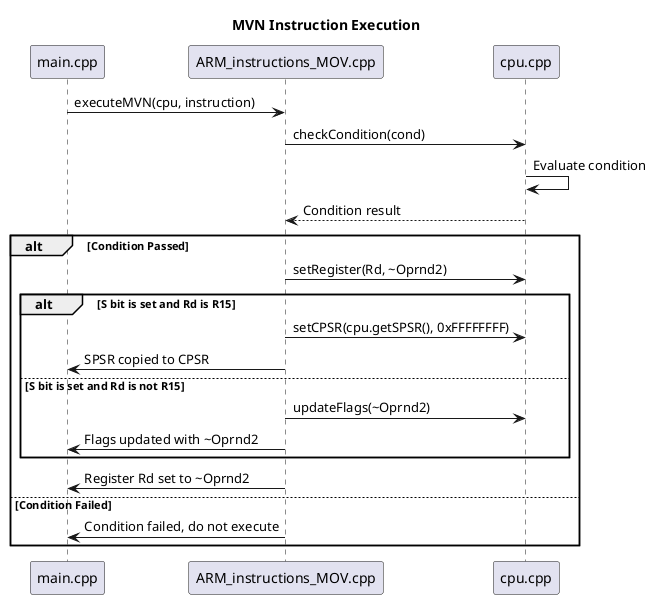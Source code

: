 @startuml

title MVN Instruction Execution

participant "main.cpp" as Main
participant "ARM_instructions_MOV.cpp" as MOV
participant "cpu.cpp" as CPU

Main -> MOV: executeMVN(cpu, instruction)
MOV -> CPU: checkCondition(cond)
CPU -> CPU: Evaluate condition
CPU --> MOV: Condition result
alt Condition Passed
    MOV -> CPU: setRegister(Rd, ~Oprnd2)
    alt S bit is set and Rd is R15
        MOV -> CPU: setCPSR(cpu.getSPSR(), 0xFFFFFFFF)
        MOV -> Main: SPSR copied to CPSR
    else S bit is set and Rd is not R15
        MOV -> CPU: updateFlags(~Oprnd2)
        MOV -> Main: Flags updated with ~Oprnd2
    end
    MOV -> Main: Register Rd set to ~Oprnd2
else Condition Failed
    MOV -> Main: Condition failed, do not execute
end

@enduml
